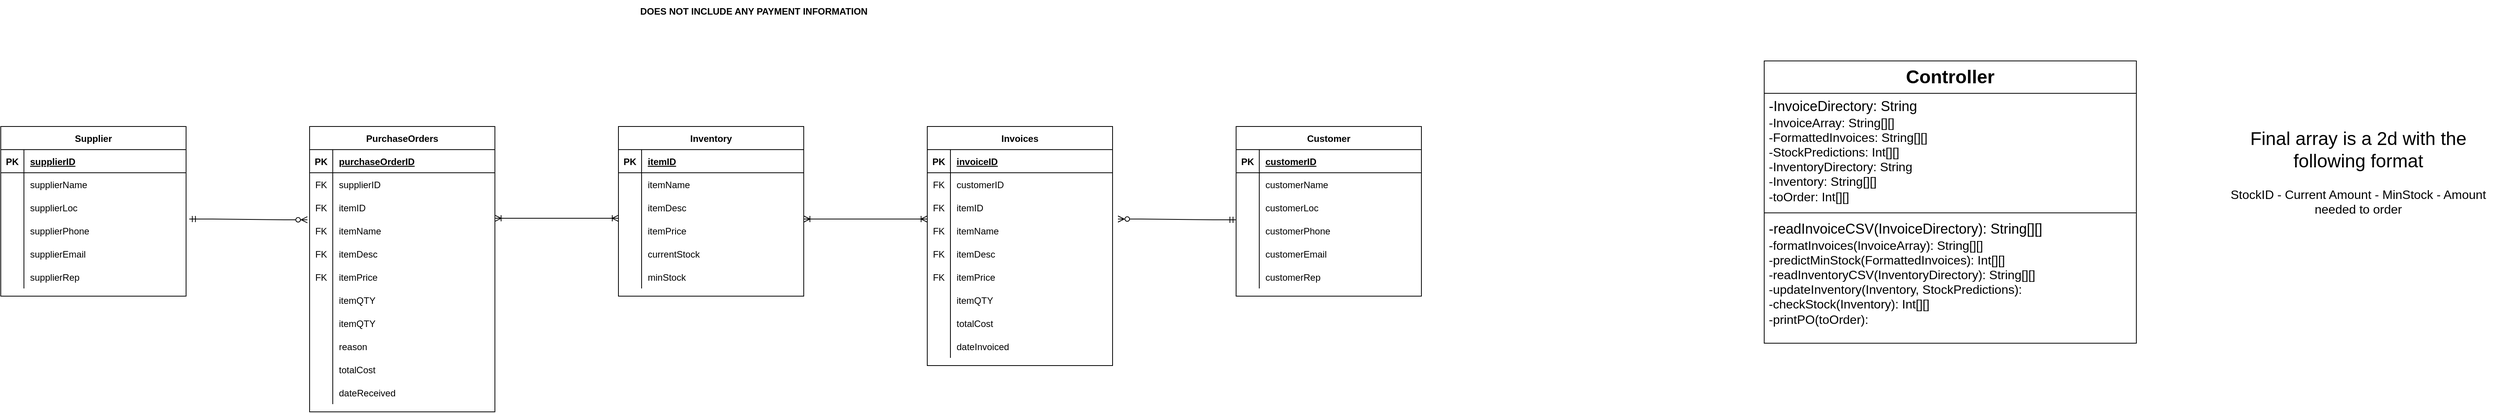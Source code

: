 <mxfile version="24.0.1" type="device">
  <diagram id="R2lEEEUBdFMjLlhIrx00" name="Page-1">
    <mxGraphModel dx="1761" dy="1147" grid="0" gridSize="10" guides="1" tooltips="1" connect="1" arrows="1" fold="1" page="0" pageScale="1" pageWidth="850" pageHeight="1100" math="0" shadow="0" extFonts="Permanent Marker^https://fonts.googleapis.com/css?family=Permanent+Marker">
      <root>
        <mxCell id="0" />
        <mxCell id="1" parent="0" />
        <mxCell id="C-vyLk0tnHw3VtMMgP7b-2" value="PurchaseOrders" style="shape=table;startSize=30;container=1;collapsible=1;childLayout=tableLayout;fixedRows=1;rowLines=0;fontStyle=1;align=center;resizeLast=1;" parent="1" vertex="1">
          <mxGeometry x="-200" y="280" width="240" height="370" as="geometry" />
        </mxCell>
        <mxCell id="C-vyLk0tnHw3VtMMgP7b-3" value="" style="shape=partialRectangle;collapsible=0;dropTarget=0;pointerEvents=0;fillColor=none;points=[[0,0.5],[1,0.5]];portConstraint=eastwest;top=0;left=0;right=0;bottom=1;" parent="C-vyLk0tnHw3VtMMgP7b-2" vertex="1">
          <mxGeometry y="30" width="240" height="30" as="geometry" />
        </mxCell>
        <mxCell id="C-vyLk0tnHw3VtMMgP7b-4" value="PK" style="shape=partialRectangle;overflow=hidden;connectable=0;fillColor=none;top=0;left=0;bottom=0;right=0;fontStyle=1;" parent="C-vyLk0tnHw3VtMMgP7b-3" vertex="1">
          <mxGeometry width="30" height="30" as="geometry">
            <mxRectangle width="30" height="30" as="alternateBounds" />
          </mxGeometry>
        </mxCell>
        <mxCell id="C-vyLk0tnHw3VtMMgP7b-5" value="purchaseOrderID" style="shape=partialRectangle;overflow=hidden;connectable=0;fillColor=none;top=0;left=0;bottom=0;right=0;align=left;spacingLeft=6;fontStyle=5;" parent="C-vyLk0tnHw3VtMMgP7b-3" vertex="1">
          <mxGeometry x="30" width="210" height="30" as="geometry">
            <mxRectangle width="210" height="30" as="alternateBounds" />
          </mxGeometry>
        </mxCell>
        <mxCell id="C-vyLk0tnHw3VtMMgP7b-6" value="" style="shape=partialRectangle;collapsible=0;dropTarget=0;pointerEvents=0;fillColor=none;points=[[0,0.5],[1,0.5]];portConstraint=eastwest;top=0;left=0;right=0;bottom=0;" parent="C-vyLk0tnHw3VtMMgP7b-2" vertex="1">
          <mxGeometry y="60" width="240" height="30" as="geometry" />
        </mxCell>
        <mxCell id="C-vyLk0tnHw3VtMMgP7b-7" value="FK" style="shape=partialRectangle;overflow=hidden;connectable=0;fillColor=none;top=0;left=0;bottom=0;right=0;" parent="C-vyLk0tnHw3VtMMgP7b-6" vertex="1">
          <mxGeometry width="30" height="30" as="geometry">
            <mxRectangle width="30" height="30" as="alternateBounds" />
          </mxGeometry>
        </mxCell>
        <mxCell id="C-vyLk0tnHw3VtMMgP7b-8" value="supplierID" style="shape=partialRectangle;overflow=hidden;connectable=0;fillColor=none;top=0;left=0;bottom=0;right=0;align=left;spacingLeft=6;" parent="C-vyLk0tnHw3VtMMgP7b-6" vertex="1">
          <mxGeometry x="30" width="210" height="30" as="geometry">
            <mxRectangle width="210" height="30" as="alternateBounds" />
          </mxGeometry>
        </mxCell>
        <mxCell id="C-vyLk0tnHw3VtMMgP7b-9" value="" style="shape=partialRectangle;collapsible=0;dropTarget=0;pointerEvents=0;fillColor=none;points=[[0,0.5],[1,0.5]];portConstraint=eastwest;top=0;left=0;right=0;bottom=0;" parent="C-vyLk0tnHw3VtMMgP7b-2" vertex="1">
          <mxGeometry y="90" width="240" height="30" as="geometry" />
        </mxCell>
        <mxCell id="C-vyLk0tnHw3VtMMgP7b-10" value="FK" style="shape=partialRectangle;overflow=hidden;connectable=0;fillColor=none;top=0;left=0;bottom=0;right=0;" parent="C-vyLk0tnHw3VtMMgP7b-9" vertex="1">
          <mxGeometry width="30" height="30" as="geometry">
            <mxRectangle width="30" height="30" as="alternateBounds" />
          </mxGeometry>
        </mxCell>
        <mxCell id="C-vyLk0tnHw3VtMMgP7b-11" value="itemID" style="shape=partialRectangle;overflow=hidden;connectable=0;fillColor=none;top=0;left=0;bottom=0;right=0;align=left;spacingLeft=6;" parent="C-vyLk0tnHw3VtMMgP7b-9" vertex="1">
          <mxGeometry x="30" width="210" height="30" as="geometry">
            <mxRectangle width="210" height="30" as="alternateBounds" />
          </mxGeometry>
        </mxCell>
        <mxCell id="b_VB6XZbscGjYe3GEdzz-50" value="" style="shape=partialRectangle;collapsible=0;dropTarget=0;pointerEvents=0;fillColor=none;points=[[0,0.5],[1,0.5]];portConstraint=eastwest;top=0;left=0;right=0;bottom=0;" parent="C-vyLk0tnHw3VtMMgP7b-2" vertex="1">
          <mxGeometry y="120" width="240" height="30" as="geometry" />
        </mxCell>
        <mxCell id="b_VB6XZbscGjYe3GEdzz-51" value="FK" style="shape=partialRectangle;overflow=hidden;connectable=0;fillColor=none;top=0;left=0;bottom=0;right=0;" parent="b_VB6XZbscGjYe3GEdzz-50" vertex="1">
          <mxGeometry width="30" height="30" as="geometry">
            <mxRectangle width="30" height="30" as="alternateBounds" />
          </mxGeometry>
        </mxCell>
        <mxCell id="b_VB6XZbscGjYe3GEdzz-52" value="itemName" style="shape=partialRectangle;overflow=hidden;connectable=0;fillColor=none;top=0;left=0;bottom=0;right=0;align=left;spacingLeft=6;" parent="b_VB6XZbscGjYe3GEdzz-50" vertex="1">
          <mxGeometry x="30" width="210" height="30" as="geometry">
            <mxRectangle width="210" height="30" as="alternateBounds" />
          </mxGeometry>
        </mxCell>
        <mxCell id="b_VB6XZbscGjYe3GEdzz-53" value="" style="shape=partialRectangle;collapsible=0;dropTarget=0;pointerEvents=0;fillColor=none;points=[[0,0.5],[1,0.5]];portConstraint=eastwest;top=0;left=0;right=0;bottom=0;" parent="C-vyLk0tnHw3VtMMgP7b-2" vertex="1">
          <mxGeometry y="150" width="240" height="30" as="geometry" />
        </mxCell>
        <mxCell id="b_VB6XZbscGjYe3GEdzz-54" value="FK" style="shape=partialRectangle;overflow=hidden;connectable=0;fillColor=none;top=0;left=0;bottom=0;right=0;" parent="b_VB6XZbscGjYe3GEdzz-53" vertex="1">
          <mxGeometry width="30" height="30" as="geometry">
            <mxRectangle width="30" height="30" as="alternateBounds" />
          </mxGeometry>
        </mxCell>
        <mxCell id="b_VB6XZbscGjYe3GEdzz-55" value="itemDesc" style="shape=partialRectangle;overflow=hidden;connectable=0;fillColor=none;top=0;left=0;bottom=0;right=0;align=left;spacingLeft=6;" parent="b_VB6XZbscGjYe3GEdzz-53" vertex="1">
          <mxGeometry x="30" width="210" height="30" as="geometry">
            <mxRectangle width="210" height="30" as="alternateBounds" />
          </mxGeometry>
        </mxCell>
        <mxCell id="b_VB6XZbscGjYe3GEdzz-112" value="" style="shape=partialRectangle;collapsible=0;dropTarget=0;pointerEvents=0;fillColor=none;points=[[0,0.5],[1,0.5]];portConstraint=eastwest;top=0;left=0;right=0;bottom=0;" parent="C-vyLk0tnHw3VtMMgP7b-2" vertex="1">
          <mxGeometry y="180" width="240" height="30" as="geometry" />
        </mxCell>
        <mxCell id="b_VB6XZbscGjYe3GEdzz-113" value="FK" style="shape=partialRectangle;overflow=hidden;connectable=0;fillColor=none;top=0;left=0;bottom=0;right=0;" parent="b_VB6XZbscGjYe3GEdzz-112" vertex="1">
          <mxGeometry width="30" height="30" as="geometry">
            <mxRectangle width="30" height="30" as="alternateBounds" />
          </mxGeometry>
        </mxCell>
        <mxCell id="b_VB6XZbscGjYe3GEdzz-114" value="itemPrice" style="shape=partialRectangle;overflow=hidden;connectable=0;fillColor=none;top=0;left=0;bottom=0;right=0;align=left;spacingLeft=6;" parent="b_VB6XZbscGjYe3GEdzz-112" vertex="1">
          <mxGeometry x="30" width="210" height="30" as="geometry">
            <mxRectangle width="210" height="30" as="alternateBounds" />
          </mxGeometry>
        </mxCell>
        <mxCell id="b_VB6XZbscGjYe3GEdzz-56" value="" style="shape=partialRectangle;collapsible=0;dropTarget=0;pointerEvents=0;fillColor=none;points=[[0,0.5],[1,0.5]];portConstraint=eastwest;top=0;left=0;right=0;bottom=0;" parent="C-vyLk0tnHw3VtMMgP7b-2" vertex="1">
          <mxGeometry y="210" width="240" height="30" as="geometry" />
        </mxCell>
        <mxCell id="b_VB6XZbscGjYe3GEdzz-57" value="" style="shape=partialRectangle;overflow=hidden;connectable=0;fillColor=none;top=0;left=0;bottom=0;right=0;" parent="b_VB6XZbscGjYe3GEdzz-56" vertex="1">
          <mxGeometry width="30" height="30" as="geometry">
            <mxRectangle width="30" height="30" as="alternateBounds" />
          </mxGeometry>
        </mxCell>
        <mxCell id="b_VB6XZbscGjYe3GEdzz-58" value="itemQTY" style="shape=partialRectangle;overflow=hidden;connectable=0;fillColor=none;top=0;left=0;bottom=0;right=0;align=left;spacingLeft=6;" parent="b_VB6XZbscGjYe3GEdzz-56" vertex="1">
          <mxGeometry x="30" width="210" height="30" as="geometry">
            <mxRectangle width="210" height="30" as="alternateBounds" />
          </mxGeometry>
        </mxCell>
        <mxCell id="b_VB6XZbscGjYe3GEdzz-59" value="" style="shape=partialRectangle;collapsible=0;dropTarget=0;pointerEvents=0;fillColor=none;points=[[0,0.5],[1,0.5]];portConstraint=eastwest;top=0;left=0;right=0;bottom=0;" parent="C-vyLk0tnHw3VtMMgP7b-2" vertex="1">
          <mxGeometry y="240" width="240" height="30" as="geometry" />
        </mxCell>
        <mxCell id="b_VB6XZbscGjYe3GEdzz-60" value="" style="shape=partialRectangle;overflow=hidden;connectable=0;fillColor=none;top=0;left=0;bottom=0;right=0;" parent="b_VB6XZbscGjYe3GEdzz-59" vertex="1">
          <mxGeometry width="30" height="30" as="geometry">
            <mxRectangle width="30" height="30" as="alternateBounds" />
          </mxGeometry>
        </mxCell>
        <mxCell id="b_VB6XZbscGjYe3GEdzz-61" value="itemQTY" style="shape=partialRectangle;overflow=hidden;connectable=0;fillColor=none;top=0;left=0;bottom=0;right=0;align=left;spacingLeft=6;" parent="b_VB6XZbscGjYe3GEdzz-59" vertex="1">
          <mxGeometry x="30" width="210" height="30" as="geometry">
            <mxRectangle width="210" height="30" as="alternateBounds" />
          </mxGeometry>
        </mxCell>
        <mxCell id="b_VB6XZbscGjYe3GEdzz-62" value="" style="shape=partialRectangle;collapsible=0;dropTarget=0;pointerEvents=0;fillColor=none;points=[[0,0.5],[1,0.5]];portConstraint=eastwest;top=0;left=0;right=0;bottom=0;" parent="C-vyLk0tnHw3VtMMgP7b-2" vertex="1">
          <mxGeometry y="270" width="240" height="30" as="geometry" />
        </mxCell>
        <mxCell id="b_VB6XZbscGjYe3GEdzz-63" value="" style="shape=partialRectangle;overflow=hidden;connectable=0;fillColor=none;top=0;left=0;bottom=0;right=0;" parent="b_VB6XZbscGjYe3GEdzz-62" vertex="1">
          <mxGeometry width="30" height="30" as="geometry">
            <mxRectangle width="30" height="30" as="alternateBounds" />
          </mxGeometry>
        </mxCell>
        <mxCell id="b_VB6XZbscGjYe3GEdzz-64" value="reason" style="shape=partialRectangle;overflow=hidden;connectable=0;fillColor=none;top=0;left=0;bottom=0;right=0;align=left;spacingLeft=6;" parent="b_VB6XZbscGjYe3GEdzz-62" vertex="1">
          <mxGeometry x="30" width="210" height="30" as="geometry">
            <mxRectangle width="210" height="30" as="alternateBounds" />
          </mxGeometry>
        </mxCell>
        <mxCell id="b_VB6XZbscGjYe3GEdzz-115" value="" style="shape=partialRectangle;collapsible=0;dropTarget=0;pointerEvents=0;fillColor=none;points=[[0,0.5],[1,0.5]];portConstraint=eastwest;top=0;left=0;right=0;bottom=0;" parent="C-vyLk0tnHw3VtMMgP7b-2" vertex="1">
          <mxGeometry y="300" width="240" height="30" as="geometry" />
        </mxCell>
        <mxCell id="b_VB6XZbscGjYe3GEdzz-116" value="" style="shape=partialRectangle;overflow=hidden;connectable=0;fillColor=none;top=0;left=0;bottom=0;right=0;" parent="b_VB6XZbscGjYe3GEdzz-115" vertex="1">
          <mxGeometry width="30" height="30" as="geometry">
            <mxRectangle width="30" height="30" as="alternateBounds" />
          </mxGeometry>
        </mxCell>
        <mxCell id="b_VB6XZbscGjYe3GEdzz-117" value="totalCost" style="shape=partialRectangle;overflow=hidden;connectable=0;fillColor=none;top=0;left=0;bottom=0;right=0;align=left;spacingLeft=6;" parent="b_VB6XZbscGjYe3GEdzz-115" vertex="1">
          <mxGeometry x="30" width="210" height="30" as="geometry">
            <mxRectangle width="210" height="30" as="alternateBounds" />
          </mxGeometry>
        </mxCell>
        <mxCell id="b_VB6XZbscGjYe3GEdzz-65" value="" style="shape=partialRectangle;collapsible=0;dropTarget=0;pointerEvents=0;fillColor=none;points=[[0,0.5],[1,0.5]];portConstraint=eastwest;top=0;left=0;right=0;bottom=0;" parent="C-vyLk0tnHw3VtMMgP7b-2" vertex="1">
          <mxGeometry y="330" width="240" height="30" as="geometry" />
        </mxCell>
        <mxCell id="b_VB6XZbscGjYe3GEdzz-66" value="" style="shape=partialRectangle;overflow=hidden;connectable=0;fillColor=none;top=0;left=0;bottom=0;right=0;" parent="b_VB6XZbscGjYe3GEdzz-65" vertex="1">
          <mxGeometry width="30" height="30" as="geometry">
            <mxRectangle width="30" height="30" as="alternateBounds" />
          </mxGeometry>
        </mxCell>
        <mxCell id="b_VB6XZbscGjYe3GEdzz-67" value="dateReceived" style="shape=partialRectangle;overflow=hidden;connectable=0;fillColor=none;top=0;left=0;bottom=0;right=0;align=left;spacingLeft=6;" parent="b_VB6XZbscGjYe3GEdzz-65" vertex="1">
          <mxGeometry x="30" width="210" height="30" as="geometry">
            <mxRectangle width="210" height="30" as="alternateBounds" />
          </mxGeometry>
        </mxCell>
        <mxCell id="C-vyLk0tnHw3VtMMgP7b-13" value="Inventory" style="shape=table;startSize=30;container=1;collapsible=1;childLayout=tableLayout;fixedRows=1;rowLines=0;fontStyle=1;align=center;resizeLast=1;" parent="1" vertex="1">
          <mxGeometry x="200" y="280" width="240" height="220" as="geometry" />
        </mxCell>
        <mxCell id="C-vyLk0tnHw3VtMMgP7b-14" value="" style="shape=partialRectangle;collapsible=0;dropTarget=0;pointerEvents=0;fillColor=none;points=[[0,0.5],[1,0.5]];portConstraint=eastwest;top=0;left=0;right=0;bottom=1;" parent="C-vyLk0tnHw3VtMMgP7b-13" vertex="1">
          <mxGeometry y="30" width="240" height="30" as="geometry" />
        </mxCell>
        <mxCell id="C-vyLk0tnHw3VtMMgP7b-15" value="PK" style="shape=partialRectangle;overflow=hidden;connectable=0;fillColor=none;top=0;left=0;bottom=0;right=0;fontStyle=1;" parent="C-vyLk0tnHw3VtMMgP7b-14" vertex="1">
          <mxGeometry width="30" height="30" as="geometry">
            <mxRectangle width="30" height="30" as="alternateBounds" />
          </mxGeometry>
        </mxCell>
        <mxCell id="C-vyLk0tnHw3VtMMgP7b-16" value="itemID" style="shape=partialRectangle;overflow=hidden;connectable=0;fillColor=none;top=0;left=0;bottom=0;right=0;align=left;spacingLeft=6;fontStyle=5;" parent="C-vyLk0tnHw3VtMMgP7b-14" vertex="1">
          <mxGeometry x="30" width="210" height="30" as="geometry">
            <mxRectangle width="210" height="30" as="alternateBounds" />
          </mxGeometry>
        </mxCell>
        <mxCell id="C-vyLk0tnHw3VtMMgP7b-17" value="" style="shape=partialRectangle;collapsible=0;dropTarget=0;pointerEvents=0;fillColor=none;points=[[0,0.5],[1,0.5]];portConstraint=eastwest;top=0;left=0;right=0;bottom=0;" parent="C-vyLk0tnHw3VtMMgP7b-13" vertex="1">
          <mxGeometry y="60" width="240" height="30" as="geometry" />
        </mxCell>
        <mxCell id="C-vyLk0tnHw3VtMMgP7b-18" value="" style="shape=partialRectangle;overflow=hidden;connectable=0;fillColor=none;top=0;left=0;bottom=0;right=0;" parent="C-vyLk0tnHw3VtMMgP7b-17" vertex="1">
          <mxGeometry width="30" height="30" as="geometry">
            <mxRectangle width="30" height="30" as="alternateBounds" />
          </mxGeometry>
        </mxCell>
        <mxCell id="C-vyLk0tnHw3VtMMgP7b-19" value="itemName" style="shape=partialRectangle;overflow=hidden;connectable=0;fillColor=none;top=0;left=0;bottom=0;right=0;align=left;spacingLeft=6;" parent="C-vyLk0tnHw3VtMMgP7b-17" vertex="1">
          <mxGeometry x="30" width="210" height="30" as="geometry">
            <mxRectangle width="210" height="30" as="alternateBounds" />
          </mxGeometry>
        </mxCell>
        <mxCell id="C-vyLk0tnHw3VtMMgP7b-20" value="" style="shape=partialRectangle;collapsible=0;dropTarget=0;pointerEvents=0;fillColor=none;points=[[0,0.5],[1,0.5]];portConstraint=eastwest;top=0;left=0;right=0;bottom=0;" parent="C-vyLk0tnHw3VtMMgP7b-13" vertex="1">
          <mxGeometry y="90" width="240" height="30" as="geometry" />
        </mxCell>
        <mxCell id="C-vyLk0tnHw3VtMMgP7b-21" value="" style="shape=partialRectangle;overflow=hidden;connectable=0;fillColor=none;top=0;left=0;bottom=0;right=0;" parent="C-vyLk0tnHw3VtMMgP7b-20" vertex="1">
          <mxGeometry width="30" height="30" as="geometry">
            <mxRectangle width="30" height="30" as="alternateBounds" />
          </mxGeometry>
        </mxCell>
        <mxCell id="C-vyLk0tnHw3VtMMgP7b-22" value="itemDesc" style="shape=partialRectangle;overflow=hidden;connectable=0;fillColor=none;top=0;left=0;bottom=0;right=0;align=left;spacingLeft=6;" parent="C-vyLk0tnHw3VtMMgP7b-20" vertex="1">
          <mxGeometry x="30" width="210" height="30" as="geometry">
            <mxRectangle width="210" height="30" as="alternateBounds" />
          </mxGeometry>
        </mxCell>
        <mxCell id="b_VB6XZbscGjYe3GEdzz-109" value="" style="shape=partialRectangle;collapsible=0;dropTarget=0;pointerEvents=0;fillColor=none;points=[[0,0.5],[1,0.5]];portConstraint=eastwest;top=0;left=0;right=0;bottom=0;" parent="C-vyLk0tnHw3VtMMgP7b-13" vertex="1">
          <mxGeometry y="120" width="240" height="30" as="geometry" />
        </mxCell>
        <mxCell id="b_VB6XZbscGjYe3GEdzz-110" value="" style="shape=partialRectangle;overflow=hidden;connectable=0;fillColor=none;top=0;left=0;bottom=0;right=0;" parent="b_VB6XZbscGjYe3GEdzz-109" vertex="1">
          <mxGeometry width="30" height="30" as="geometry">
            <mxRectangle width="30" height="30" as="alternateBounds" />
          </mxGeometry>
        </mxCell>
        <mxCell id="b_VB6XZbscGjYe3GEdzz-111" value="itemPrice" style="shape=partialRectangle;overflow=hidden;connectable=0;fillColor=none;top=0;left=0;bottom=0;right=0;align=left;spacingLeft=6;" parent="b_VB6XZbscGjYe3GEdzz-109" vertex="1">
          <mxGeometry x="30" width="210" height="30" as="geometry">
            <mxRectangle width="210" height="30" as="alternateBounds" />
          </mxGeometry>
        </mxCell>
        <mxCell id="b_VB6XZbscGjYe3GEdzz-15" value="" style="shape=partialRectangle;collapsible=0;dropTarget=0;pointerEvents=0;fillColor=none;points=[[0,0.5],[1,0.5]];portConstraint=eastwest;top=0;left=0;right=0;bottom=0;" parent="C-vyLk0tnHw3VtMMgP7b-13" vertex="1">
          <mxGeometry y="150" width="240" height="30" as="geometry" />
        </mxCell>
        <mxCell id="b_VB6XZbscGjYe3GEdzz-16" value="" style="shape=partialRectangle;overflow=hidden;connectable=0;fillColor=none;top=0;left=0;bottom=0;right=0;" parent="b_VB6XZbscGjYe3GEdzz-15" vertex="1">
          <mxGeometry width="30" height="30" as="geometry">
            <mxRectangle width="30" height="30" as="alternateBounds" />
          </mxGeometry>
        </mxCell>
        <mxCell id="b_VB6XZbscGjYe3GEdzz-17" value="currentStock" style="shape=partialRectangle;overflow=hidden;connectable=0;fillColor=none;top=0;left=0;bottom=0;right=0;align=left;spacingLeft=6;" parent="b_VB6XZbscGjYe3GEdzz-15" vertex="1">
          <mxGeometry x="30" width="210" height="30" as="geometry">
            <mxRectangle width="210" height="30" as="alternateBounds" />
          </mxGeometry>
        </mxCell>
        <mxCell id="b_VB6XZbscGjYe3GEdzz-18" value="" style="shape=partialRectangle;collapsible=0;dropTarget=0;pointerEvents=0;fillColor=none;points=[[0,0.5],[1,0.5]];portConstraint=eastwest;top=0;left=0;right=0;bottom=0;" parent="C-vyLk0tnHw3VtMMgP7b-13" vertex="1">
          <mxGeometry y="180" width="240" height="30" as="geometry" />
        </mxCell>
        <mxCell id="b_VB6XZbscGjYe3GEdzz-19" value="" style="shape=partialRectangle;overflow=hidden;connectable=0;fillColor=none;top=0;left=0;bottom=0;right=0;" parent="b_VB6XZbscGjYe3GEdzz-18" vertex="1">
          <mxGeometry width="30" height="30" as="geometry">
            <mxRectangle width="30" height="30" as="alternateBounds" />
          </mxGeometry>
        </mxCell>
        <mxCell id="b_VB6XZbscGjYe3GEdzz-20" value="minStock" style="shape=partialRectangle;overflow=hidden;connectable=0;fillColor=none;top=0;left=0;bottom=0;right=0;align=left;spacingLeft=6;" parent="b_VB6XZbscGjYe3GEdzz-18" vertex="1">
          <mxGeometry x="30" width="210" height="30" as="geometry">
            <mxRectangle width="210" height="30" as="alternateBounds" />
          </mxGeometry>
        </mxCell>
        <mxCell id="b_VB6XZbscGjYe3GEdzz-21" value="Customer" style="shape=table;startSize=30;container=1;collapsible=1;childLayout=tableLayout;fixedRows=1;rowLines=0;fontStyle=1;align=center;resizeLast=1;" parent="1" vertex="1">
          <mxGeometry x="1000" y="280" width="240" height="220" as="geometry" />
        </mxCell>
        <mxCell id="b_VB6XZbscGjYe3GEdzz-22" value="" style="shape=partialRectangle;collapsible=0;dropTarget=0;pointerEvents=0;fillColor=none;points=[[0,0.5],[1,0.5]];portConstraint=eastwest;top=0;left=0;right=0;bottom=1;" parent="b_VB6XZbscGjYe3GEdzz-21" vertex="1">
          <mxGeometry y="30" width="240" height="30" as="geometry" />
        </mxCell>
        <mxCell id="b_VB6XZbscGjYe3GEdzz-23" value="PK" style="shape=partialRectangle;overflow=hidden;connectable=0;fillColor=none;top=0;left=0;bottom=0;right=0;fontStyle=1;" parent="b_VB6XZbscGjYe3GEdzz-22" vertex="1">
          <mxGeometry width="30" height="30" as="geometry">
            <mxRectangle width="30" height="30" as="alternateBounds" />
          </mxGeometry>
        </mxCell>
        <mxCell id="b_VB6XZbscGjYe3GEdzz-24" value="customerID" style="shape=partialRectangle;overflow=hidden;connectable=0;fillColor=none;top=0;left=0;bottom=0;right=0;align=left;spacingLeft=6;fontStyle=5;" parent="b_VB6XZbscGjYe3GEdzz-22" vertex="1">
          <mxGeometry x="30" width="210" height="30" as="geometry">
            <mxRectangle width="210" height="30" as="alternateBounds" />
          </mxGeometry>
        </mxCell>
        <mxCell id="b_VB6XZbscGjYe3GEdzz-25" value="" style="shape=partialRectangle;collapsible=0;dropTarget=0;pointerEvents=0;fillColor=none;points=[[0,0.5],[1,0.5]];portConstraint=eastwest;top=0;left=0;right=0;bottom=0;" parent="b_VB6XZbscGjYe3GEdzz-21" vertex="1">
          <mxGeometry y="60" width="240" height="30" as="geometry" />
        </mxCell>
        <mxCell id="b_VB6XZbscGjYe3GEdzz-26" value="" style="shape=partialRectangle;overflow=hidden;connectable=0;fillColor=none;top=0;left=0;bottom=0;right=0;" parent="b_VB6XZbscGjYe3GEdzz-25" vertex="1">
          <mxGeometry width="30" height="30" as="geometry">
            <mxRectangle width="30" height="30" as="alternateBounds" />
          </mxGeometry>
        </mxCell>
        <mxCell id="b_VB6XZbscGjYe3GEdzz-27" value="customerName" style="shape=partialRectangle;overflow=hidden;connectable=0;fillColor=none;top=0;left=0;bottom=0;right=0;align=left;spacingLeft=6;" parent="b_VB6XZbscGjYe3GEdzz-25" vertex="1">
          <mxGeometry x="30" width="210" height="30" as="geometry">
            <mxRectangle width="210" height="30" as="alternateBounds" />
          </mxGeometry>
        </mxCell>
        <mxCell id="b_VB6XZbscGjYe3GEdzz-96" value="" style="shape=partialRectangle;collapsible=0;dropTarget=0;pointerEvents=0;fillColor=none;points=[[0,0.5],[1,0.5]];portConstraint=eastwest;top=0;left=0;right=0;bottom=0;" parent="b_VB6XZbscGjYe3GEdzz-21" vertex="1">
          <mxGeometry y="90" width="240" height="30" as="geometry" />
        </mxCell>
        <mxCell id="b_VB6XZbscGjYe3GEdzz-97" value="" style="shape=partialRectangle;overflow=hidden;connectable=0;fillColor=none;top=0;left=0;bottom=0;right=0;" parent="b_VB6XZbscGjYe3GEdzz-96" vertex="1">
          <mxGeometry width="30" height="30" as="geometry">
            <mxRectangle width="30" height="30" as="alternateBounds" />
          </mxGeometry>
        </mxCell>
        <mxCell id="b_VB6XZbscGjYe3GEdzz-98" value="customerLoc" style="shape=partialRectangle;overflow=hidden;connectable=0;fillColor=none;top=0;left=0;bottom=0;right=0;align=left;spacingLeft=6;" parent="b_VB6XZbscGjYe3GEdzz-96" vertex="1">
          <mxGeometry x="30" width="210" height="30" as="geometry">
            <mxRectangle width="210" height="30" as="alternateBounds" />
          </mxGeometry>
        </mxCell>
        <mxCell id="b_VB6XZbscGjYe3GEdzz-99" value="" style="shape=partialRectangle;collapsible=0;dropTarget=0;pointerEvents=0;fillColor=none;points=[[0,0.5],[1,0.5]];portConstraint=eastwest;top=0;left=0;right=0;bottom=0;" parent="b_VB6XZbscGjYe3GEdzz-21" vertex="1">
          <mxGeometry y="120" width="240" height="30" as="geometry" />
        </mxCell>
        <mxCell id="b_VB6XZbscGjYe3GEdzz-100" value="" style="shape=partialRectangle;overflow=hidden;connectable=0;fillColor=none;top=0;left=0;bottom=0;right=0;" parent="b_VB6XZbscGjYe3GEdzz-99" vertex="1">
          <mxGeometry width="30" height="30" as="geometry">
            <mxRectangle width="30" height="30" as="alternateBounds" />
          </mxGeometry>
        </mxCell>
        <mxCell id="b_VB6XZbscGjYe3GEdzz-101" value="customerPhone" style="shape=partialRectangle;overflow=hidden;connectable=0;fillColor=none;top=0;left=0;bottom=0;right=0;align=left;spacingLeft=6;" parent="b_VB6XZbscGjYe3GEdzz-99" vertex="1">
          <mxGeometry x="30" width="210" height="30" as="geometry">
            <mxRectangle width="210" height="30" as="alternateBounds" />
          </mxGeometry>
        </mxCell>
        <mxCell id="b_VB6XZbscGjYe3GEdzz-102" value="" style="shape=partialRectangle;collapsible=0;dropTarget=0;pointerEvents=0;fillColor=none;points=[[0,0.5],[1,0.5]];portConstraint=eastwest;top=0;left=0;right=0;bottom=0;" parent="b_VB6XZbscGjYe3GEdzz-21" vertex="1">
          <mxGeometry y="150" width="240" height="30" as="geometry" />
        </mxCell>
        <mxCell id="b_VB6XZbscGjYe3GEdzz-103" value="" style="shape=partialRectangle;overflow=hidden;connectable=0;fillColor=none;top=0;left=0;bottom=0;right=0;" parent="b_VB6XZbscGjYe3GEdzz-102" vertex="1">
          <mxGeometry width="30" height="30" as="geometry">
            <mxRectangle width="30" height="30" as="alternateBounds" />
          </mxGeometry>
        </mxCell>
        <mxCell id="b_VB6XZbscGjYe3GEdzz-104" value="customerEmail" style="shape=partialRectangle;overflow=hidden;connectable=0;fillColor=none;top=0;left=0;bottom=0;right=0;align=left;spacingLeft=6;" parent="b_VB6XZbscGjYe3GEdzz-102" vertex="1">
          <mxGeometry x="30" width="210" height="30" as="geometry">
            <mxRectangle width="210" height="30" as="alternateBounds" />
          </mxGeometry>
        </mxCell>
        <mxCell id="b_VB6XZbscGjYe3GEdzz-105" value="" style="shape=partialRectangle;collapsible=0;dropTarget=0;pointerEvents=0;fillColor=none;points=[[0,0.5],[1,0.5]];portConstraint=eastwest;top=0;left=0;right=0;bottom=0;" parent="b_VB6XZbscGjYe3GEdzz-21" vertex="1">
          <mxGeometry y="180" width="240" height="30" as="geometry" />
        </mxCell>
        <mxCell id="b_VB6XZbscGjYe3GEdzz-106" value="" style="shape=partialRectangle;overflow=hidden;connectable=0;fillColor=none;top=0;left=0;bottom=0;right=0;" parent="b_VB6XZbscGjYe3GEdzz-105" vertex="1">
          <mxGeometry width="30" height="30" as="geometry">
            <mxRectangle width="30" height="30" as="alternateBounds" />
          </mxGeometry>
        </mxCell>
        <mxCell id="b_VB6XZbscGjYe3GEdzz-107" value="customerRep" style="shape=partialRectangle;overflow=hidden;connectable=0;fillColor=none;top=0;left=0;bottom=0;right=0;align=left;spacingLeft=6;" parent="b_VB6XZbscGjYe3GEdzz-105" vertex="1">
          <mxGeometry x="30" width="210" height="30" as="geometry">
            <mxRectangle width="210" height="30" as="alternateBounds" />
          </mxGeometry>
        </mxCell>
        <mxCell id="b_VB6XZbscGjYe3GEdzz-28" value="Supplier" style="shape=table;startSize=30;container=1;collapsible=1;childLayout=tableLayout;fixedRows=1;rowLines=0;fontStyle=1;align=center;resizeLast=1;" parent="1" vertex="1">
          <mxGeometry x="-600" y="280" width="240" height="220" as="geometry" />
        </mxCell>
        <mxCell id="b_VB6XZbscGjYe3GEdzz-29" value="" style="shape=partialRectangle;collapsible=0;dropTarget=0;pointerEvents=0;fillColor=none;points=[[0,0.5],[1,0.5]];portConstraint=eastwest;top=0;left=0;right=0;bottom=1;" parent="b_VB6XZbscGjYe3GEdzz-28" vertex="1">
          <mxGeometry y="30" width="240" height="30" as="geometry" />
        </mxCell>
        <mxCell id="b_VB6XZbscGjYe3GEdzz-30" value="PK" style="shape=partialRectangle;overflow=hidden;connectable=0;fillColor=none;top=0;left=0;bottom=0;right=0;fontStyle=1;" parent="b_VB6XZbscGjYe3GEdzz-29" vertex="1">
          <mxGeometry width="30" height="30" as="geometry">
            <mxRectangle width="30" height="30" as="alternateBounds" />
          </mxGeometry>
        </mxCell>
        <mxCell id="b_VB6XZbscGjYe3GEdzz-31" value="supplierID" style="shape=partialRectangle;overflow=hidden;connectable=0;fillColor=none;top=0;left=0;bottom=0;right=0;align=left;spacingLeft=6;fontStyle=5;" parent="b_VB6XZbscGjYe3GEdzz-29" vertex="1">
          <mxGeometry x="30" width="210" height="30" as="geometry">
            <mxRectangle width="210" height="30" as="alternateBounds" />
          </mxGeometry>
        </mxCell>
        <mxCell id="b_VB6XZbscGjYe3GEdzz-32" value="" style="shape=partialRectangle;collapsible=0;dropTarget=0;pointerEvents=0;fillColor=none;points=[[0,0.5],[1,0.5]];portConstraint=eastwest;top=0;left=0;right=0;bottom=0;" parent="b_VB6XZbscGjYe3GEdzz-28" vertex="1">
          <mxGeometry y="60" width="240" height="30" as="geometry" />
        </mxCell>
        <mxCell id="b_VB6XZbscGjYe3GEdzz-33" value="" style="shape=partialRectangle;overflow=hidden;connectable=0;fillColor=none;top=0;left=0;bottom=0;right=0;" parent="b_VB6XZbscGjYe3GEdzz-32" vertex="1">
          <mxGeometry width="30" height="30" as="geometry">
            <mxRectangle width="30" height="30" as="alternateBounds" />
          </mxGeometry>
        </mxCell>
        <mxCell id="b_VB6XZbscGjYe3GEdzz-34" value="supplierName" style="shape=partialRectangle;overflow=hidden;connectable=0;fillColor=none;top=0;left=0;bottom=0;right=0;align=left;spacingLeft=6;" parent="b_VB6XZbscGjYe3GEdzz-32" vertex="1">
          <mxGeometry x="30" width="210" height="30" as="geometry">
            <mxRectangle width="210" height="30" as="alternateBounds" />
          </mxGeometry>
        </mxCell>
        <mxCell id="b_VB6XZbscGjYe3GEdzz-68" value="" style="shape=partialRectangle;collapsible=0;dropTarget=0;pointerEvents=0;fillColor=none;points=[[0,0.5],[1,0.5]];portConstraint=eastwest;top=0;left=0;right=0;bottom=0;" parent="b_VB6XZbscGjYe3GEdzz-28" vertex="1">
          <mxGeometry y="90" width="240" height="30" as="geometry" />
        </mxCell>
        <mxCell id="b_VB6XZbscGjYe3GEdzz-69" value="" style="shape=partialRectangle;overflow=hidden;connectable=0;fillColor=none;top=0;left=0;bottom=0;right=0;" parent="b_VB6XZbscGjYe3GEdzz-68" vertex="1">
          <mxGeometry width="30" height="30" as="geometry">
            <mxRectangle width="30" height="30" as="alternateBounds" />
          </mxGeometry>
        </mxCell>
        <mxCell id="b_VB6XZbscGjYe3GEdzz-70" value="supplierLoc" style="shape=partialRectangle;overflow=hidden;connectable=0;fillColor=none;top=0;left=0;bottom=0;right=0;align=left;spacingLeft=6;" parent="b_VB6XZbscGjYe3GEdzz-68" vertex="1">
          <mxGeometry x="30" width="210" height="30" as="geometry">
            <mxRectangle width="210" height="30" as="alternateBounds" />
          </mxGeometry>
        </mxCell>
        <mxCell id="b_VB6XZbscGjYe3GEdzz-71" value="" style="shape=partialRectangle;collapsible=0;dropTarget=0;pointerEvents=0;fillColor=none;points=[[0,0.5],[1,0.5]];portConstraint=eastwest;top=0;left=0;right=0;bottom=0;" parent="b_VB6XZbscGjYe3GEdzz-28" vertex="1">
          <mxGeometry y="120" width="240" height="30" as="geometry" />
        </mxCell>
        <mxCell id="b_VB6XZbscGjYe3GEdzz-72" value="" style="shape=partialRectangle;overflow=hidden;connectable=0;fillColor=none;top=0;left=0;bottom=0;right=0;" parent="b_VB6XZbscGjYe3GEdzz-71" vertex="1">
          <mxGeometry width="30" height="30" as="geometry">
            <mxRectangle width="30" height="30" as="alternateBounds" />
          </mxGeometry>
        </mxCell>
        <mxCell id="b_VB6XZbscGjYe3GEdzz-73" value="supplierPhone" style="shape=partialRectangle;overflow=hidden;connectable=0;fillColor=none;top=0;left=0;bottom=0;right=0;align=left;spacingLeft=6;" parent="b_VB6XZbscGjYe3GEdzz-71" vertex="1">
          <mxGeometry x="30" width="210" height="30" as="geometry">
            <mxRectangle width="210" height="30" as="alternateBounds" />
          </mxGeometry>
        </mxCell>
        <mxCell id="b_VB6XZbscGjYe3GEdzz-74" value="" style="shape=partialRectangle;collapsible=0;dropTarget=0;pointerEvents=0;fillColor=none;points=[[0,0.5],[1,0.5]];portConstraint=eastwest;top=0;left=0;right=0;bottom=0;" parent="b_VB6XZbscGjYe3GEdzz-28" vertex="1">
          <mxGeometry y="150" width="240" height="30" as="geometry" />
        </mxCell>
        <mxCell id="b_VB6XZbscGjYe3GEdzz-75" value="" style="shape=partialRectangle;overflow=hidden;connectable=0;fillColor=none;top=0;left=0;bottom=0;right=0;" parent="b_VB6XZbscGjYe3GEdzz-74" vertex="1">
          <mxGeometry width="30" height="30" as="geometry">
            <mxRectangle width="30" height="30" as="alternateBounds" />
          </mxGeometry>
        </mxCell>
        <mxCell id="b_VB6XZbscGjYe3GEdzz-76" value="supplierEmail" style="shape=partialRectangle;overflow=hidden;connectable=0;fillColor=none;top=0;left=0;bottom=0;right=0;align=left;spacingLeft=6;" parent="b_VB6XZbscGjYe3GEdzz-74" vertex="1">
          <mxGeometry x="30" width="210" height="30" as="geometry">
            <mxRectangle width="210" height="30" as="alternateBounds" />
          </mxGeometry>
        </mxCell>
        <mxCell id="b_VB6XZbscGjYe3GEdzz-93" value="" style="shape=partialRectangle;collapsible=0;dropTarget=0;pointerEvents=0;fillColor=none;points=[[0,0.5],[1,0.5]];portConstraint=eastwest;top=0;left=0;right=0;bottom=0;" parent="b_VB6XZbscGjYe3GEdzz-28" vertex="1">
          <mxGeometry y="180" width="240" height="30" as="geometry" />
        </mxCell>
        <mxCell id="b_VB6XZbscGjYe3GEdzz-94" value="" style="shape=partialRectangle;overflow=hidden;connectable=0;fillColor=none;top=0;left=0;bottom=0;right=0;" parent="b_VB6XZbscGjYe3GEdzz-93" vertex="1">
          <mxGeometry width="30" height="30" as="geometry">
            <mxRectangle width="30" height="30" as="alternateBounds" />
          </mxGeometry>
        </mxCell>
        <mxCell id="b_VB6XZbscGjYe3GEdzz-95" value="supplierRep" style="shape=partialRectangle;overflow=hidden;connectable=0;fillColor=none;top=0;left=0;bottom=0;right=0;align=left;spacingLeft=6;" parent="b_VB6XZbscGjYe3GEdzz-93" vertex="1">
          <mxGeometry x="30" width="210" height="30" as="geometry">
            <mxRectangle width="210" height="30" as="alternateBounds" />
          </mxGeometry>
        </mxCell>
        <mxCell id="b_VB6XZbscGjYe3GEdzz-108" value="&lt;b&gt;DOES NOT INCLUDE ANY PAYMENT INFORMATION&lt;/b&gt;" style="text;html=1;align=center;verticalAlign=middle;whiteSpace=wrap;rounded=0;" parent="1" vertex="1">
          <mxGeometry x="140" y="116" width="471" height="30" as="geometry" />
        </mxCell>
        <mxCell id="b_VB6XZbscGjYe3GEdzz-118" value="Invoices" style="shape=table;startSize=30;container=1;collapsible=1;childLayout=tableLayout;fixedRows=1;rowLines=0;fontStyle=1;align=center;resizeLast=1;" parent="1" vertex="1">
          <mxGeometry x="600" y="280" width="240" height="310" as="geometry" />
        </mxCell>
        <mxCell id="b_VB6XZbscGjYe3GEdzz-119" value="" style="shape=partialRectangle;collapsible=0;dropTarget=0;pointerEvents=0;fillColor=none;points=[[0,0.5],[1,0.5]];portConstraint=eastwest;top=0;left=0;right=0;bottom=1;" parent="b_VB6XZbscGjYe3GEdzz-118" vertex="1">
          <mxGeometry y="30" width="240" height="30" as="geometry" />
        </mxCell>
        <mxCell id="b_VB6XZbscGjYe3GEdzz-120" value="PK" style="shape=partialRectangle;overflow=hidden;connectable=0;fillColor=none;top=0;left=0;bottom=0;right=0;fontStyle=1;" parent="b_VB6XZbscGjYe3GEdzz-119" vertex="1">
          <mxGeometry width="30" height="30" as="geometry">
            <mxRectangle width="30" height="30" as="alternateBounds" />
          </mxGeometry>
        </mxCell>
        <mxCell id="b_VB6XZbscGjYe3GEdzz-121" value="invoiceID" style="shape=partialRectangle;overflow=hidden;connectable=0;fillColor=none;top=0;left=0;bottom=0;right=0;align=left;spacingLeft=6;fontStyle=5;" parent="b_VB6XZbscGjYe3GEdzz-119" vertex="1">
          <mxGeometry x="30" width="210" height="30" as="geometry">
            <mxRectangle width="210" height="30" as="alternateBounds" />
          </mxGeometry>
        </mxCell>
        <mxCell id="b_VB6XZbscGjYe3GEdzz-122" value="" style="shape=partialRectangle;collapsible=0;dropTarget=0;pointerEvents=0;fillColor=none;points=[[0,0.5],[1,0.5]];portConstraint=eastwest;top=0;left=0;right=0;bottom=0;" parent="b_VB6XZbscGjYe3GEdzz-118" vertex="1">
          <mxGeometry y="60" width="240" height="30" as="geometry" />
        </mxCell>
        <mxCell id="b_VB6XZbscGjYe3GEdzz-123" value="FK" style="shape=partialRectangle;overflow=hidden;connectable=0;fillColor=none;top=0;left=0;bottom=0;right=0;" parent="b_VB6XZbscGjYe3GEdzz-122" vertex="1">
          <mxGeometry width="30" height="30" as="geometry">
            <mxRectangle width="30" height="30" as="alternateBounds" />
          </mxGeometry>
        </mxCell>
        <mxCell id="b_VB6XZbscGjYe3GEdzz-124" value="customerID" style="shape=partialRectangle;overflow=hidden;connectable=0;fillColor=none;top=0;left=0;bottom=0;right=0;align=left;spacingLeft=6;" parent="b_VB6XZbscGjYe3GEdzz-122" vertex="1">
          <mxGeometry x="30" width="210" height="30" as="geometry">
            <mxRectangle width="210" height="30" as="alternateBounds" />
          </mxGeometry>
        </mxCell>
        <mxCell id="b_VB6XZbscGjYe3GEdzz-125" value="" style="shape=partialRectangle;collapsible=0;dropTarget=0;pointerEvents=0;fillColor=none;points=[[0,0.5],[1,0.5]];portConstraint=eastwest;top=0;left=0;right=0;bottom=0;" parent="b_VB6XZbscGjYe3GEdzz-118" vertex="1">
          <mxGeometry y="90" width="240" height="30" as="geometry" />
        </mxCell>
        <mxCell id="b_VB6XZbscGjYe3GEdzz-126" value="FK" style="shape=partialRectangle;overflow=hidden;connectable=0;fillColor=none;top=0;left=0;bottom=0;right=0;" parent="b_VB6XZbscGjYe3GEdzz-125" vertex="1">
          <mxGeometry width="30" height="30" as="geometry">
            <mxRectangle width="30" height="30" as="alternateBounds" />
          </mxGeometry>
        </mxCell>
        <mxCell id="b_VB6XZbscGjYe3GEdzz-127" value="itemID" style="shape=partialRectangle;overflow=hidden;connectable=0;fillColor=none;top=0;left=0;bottom=0;right=0;align=left;spacingLeft=6;" parent="b_VB6XZbscGjYe3GEdzz-125" vertex="1">
          <mxGeometry x="30" width="210" height="30" as="geometry">
            <mxRectangle width="210" height="30" as="alternateBounds" />
          </mxGeometry>
        </mxCell>
        <mxCell id="b_VB6XZbscGjYe3GEdzz-128" value="" style="shape=partialRectangle;collapsible=0;dropTarget=0;pointerEvents=0;fillColor=none;points=[[0,0.5],[1,0.5]];portConstraint=eastwest;top=0;left=0;right=0;bottom=0;" parent="b_VB6XZbscGjYe3GEdzz-118" vertex="1">
          <mxGeometry y="120" width="240" height="30" as="geometry" />
        </mxCell>
        <mxCell id="b_VB6XZbscGjYe3GEdzz-129" value="FK" style="shape=partialRectangle;overflow=hidden;connectable=0;fillColor=none;top=0;left=0;bottom=0;right=0;" parent="b_VB6XZbscGjYe3GEdzz-128" vertex="1">
          <mxGeometry width="30" height="30" as="geometry">
            <mxRectangle width="30" height="30" as="alternateBounds" />
          </mxGeometry>
        </mxCell>
        <mxCell id="b_VB6XZbscGjYe3GEdzz-130" value="itemName" style="shape=partialRectangle;overflow=hidden;connectable=0;fillColor=none;top=0;left=0;bottom=0;right=0;align=left;spacingLeft=6;" parent="b_VB6XZbscGjYe3GEdzz-128" vertex="1">
          <mxGeometry x="30" width="210" height="30" as="geometry">
            <mxRectangle width="210" height="30" as="alternateBounds" />
          </mxGeometry>
        </mxCell>
        <mxCell id="b_VB6XZbscGjYe3GEdzz-131" value="" style="shape=partialRectangle;collapsible=0;dropTarget=0;pointerEvents=0;fillColor=none;points=[[0,0.5],[1,0.5]];portConstraint=eastwest;top=0;left=0;right=0;bottom=0;" parent="b_VB6XZbscGjYe3GEdzz-118" vertex="1">
          <mxGeometry y="150" width="240" height="30" as="geometry" />
        </mxCell>
        <mxCell id="b_VB6XZbscGjYe3GEdzz-132" value="FK" style="shape=partialRectangle;overflow=hidden;connectable=0;fillColor=none;top=0;left=0;bottom=0;right=0;" parent="b_VB6XZbscGjYe3GEdzz-131" vertex="1">
          <mxGeometry width="30" height="30" as="geometry">
            <mxRectangle width="30" height="30" as="alternateBounds" />
          </mxGeometry>
        </mxCell>
        <mxCell id="b_VB6XZbscGjYe3GEdzz-133" value="itemDesc" style="shape=partialRectangle;overflow=hidden;connectable=0;fillColor=none;top=0;left=0;bottom=0;right=0;align=left;spacingLeft=6;" parent="b_VB6XZbscGjYe3GEdzz-131" vertex="1">
          <mxGeometry x="30" width="210" height="30" as="geometry">
            <mxRectangle width="210" height="30" as="alternateBounds" />
          </mxGeometry>
        </mxCell>
        <mxCell id="b_VB6XZbscGjYe3GEdzz-134" value="" style="shape=partialRectangle;collapsible=0;dropTarget=0;pointerEvents=0;fillColor=none;points=[[0,0.5],[1,0.5]];portConstraint=eastwest;top=0;left=0;right=0;bottom=0;" parent="b_VB6XZbscGjYe3GEdzz-118" vertex="1">
          <mxGeometry y="180" width="240" height="30" as="geometry" />
        </mxCell>
        <mxCell id="b_VB6XZbscGjYe3GEdzz-135" value="FK" style="shape=partialRectangle;overflow=hidden;connectable=0;fillColor=none;top=0;left=0;bottom=0;right=0;" parent="b_VB6XZbscGjYe3GEdzz-134" vertex="1">
          <mxGeometry width="30" height="30" as="geometry">
            <mxRectangle width="30" height="30" as="alternateBounds" />
          </mxGeometry>
        </mxCell>
        <mxCell id="b_VB6XZbscGjYe3GEdzz-136" value="itemPrice" style="shape=partialRectangle;overflow=hidden;connectable=0;fillColor=none;top=0;left=0;bottom=0;right=0;align=left;spacingLeft=6;" parent="b_VB6XZbscGjYe3GEdzz-134" vertex="1">
          <mxGeometry x="30" width="210" height="30" as="geometry">
            <mxRectangle width="210" height="30" as="alternateBounds" />
          </mxGeometry>
        </mxCell>
        <mxCell id="b_VB6XZbscGjYe3GEdzz-137" value="" style="shape=partialRectangle;collapsible=0;dropTarget=0;pointerEvents=0;fillColor=none;points=[[0,0.5],[1,0.5]];portConstraint=eastwest;top=0;left=0;right=0;bottom=0;" parent="b_VB6XZbscGjYe3GEdzz-118" vertex="1">
          <mxGeometry y="210" width="240" height="30" as="geometry" />
        </mxCell>
        <mxCell id="b_VB6XZbscGjYe3GEdzz-138" value="" style="shape=partialRectangle;overflow=hidden;connectable=0;fillColor=none;top=0;left=0;bottom=0;right=0;" parent="b_VB6XZbscGjYe3GEdzz-137" vertex="1">
          <mxGeometry width="30" height="30" as="geometry">
            <mxRectangle width="30" height="30" as="alternateBounds" />
          </mxGeometry>
        </mxCell>
        <mxCell id="b_VB6XZbscGjYe3GEdzz-139" value="itemQTY" style="shape=partialRectangle;overflow=hidden;connectable=0;fillColor=none;top=0;left=0;bottom=0;right=0;align=left;spacingLeft=6;" parent="b_VB6XZbscGjYe3GEdzz-137" vertex="1">
          <mxGeometry x="30" width="210" height="30" as="geometry">
            <mxRectangle width="210" height="30" as="alternateBounds" />
          </mxGeometry>
        </mxCell>
        <mxCell id="b_VB6XZbscGjYe3GEdzz-146" value="" style="shape=partialRectangle;collapsible=0;dropTarget=0;pointerEvents=0;fillColor=none;points=[[0,0.5],[1,0.5]];portConstraint=eastwest;top=0;left=0;right=0;bottom=0;" parent="b_VB6XZbscGjYe3GEdzz-118" vertex="1">
          <mxGeometry y="240" width="240" height="30" as="geometry" />
        </mxCell>
        <mxCell id="b_VB6XZbscGjYe3GEdzz-147" value="" style="shape=partialRectangle;overflow=hidden;connectable=0;fillColor=none;top=0;left=0;bottom=0;right=0;" parent="b_VB6XZbscGjYe3GEdzz-146" vertex="1">
          <mxGeometry width="30" height="30" as="geometry">
            <mxRectangle width="30" height="30" as="alternateBounds" />
          </mxGeometry>
        </mxCell>
        <mxCell id="b_VB6XZbscGjYe3GEdzz-148" value="totalCost" style="shape=partialRectangle;overflow=hidden;connectable=0;fillColor=none;top=0;left=0;bottom=0;right=0;align=left;spacingLeft=6;" parent="b_VB6XZbscGjYe3GEdzz-146" vertex="1">
          <mxGeometry x="30" width="210" height="30" as="geometry">
            <mxRectangle width="210" height="30" as="alternateBounds" />
          </mxGeometry>
        </mxCell>
        <mxCell id="b_VB6XZbscGjYe3GEdzz-149" value="" style="shape=partialRectangle;collapsible=0;dropTarget=0;pointerEvents=0;fillColor=none;points=[[0,0.5],[1,0.5]];portConstraint=eastwest;top=0;left=0;right=0;bottom=0;" parent="b_VB6XZbscGjYe3GEdzz-118" vertex="1">
          <mxGeometry y="270" width="240" height="30" as="geometry" />
        </mxCell>
        <mxCell id="b_VB6XZbscGjYe3GEdzz-150" value="" style="shape=partialRectangle;overflow=hidden;connectable=0;fillColor=none;top=0;left=0;bottom=0;right=0;" parent="b_VB6XZbscGjYe3GEdzz-149" vertex="1">
          <mxGeometry width="30" height="30" as="geometry">
            <mxRectangle width="30" height="30" as="alternateBounds" />
          </mxGeometry>
        </mxCell>
        <mxCell id="b_VB6XZbscGjYe3GEdzz-151" value="dateInvoiced" style="shape=partialRectangle;overflow=hidden;connectable=0;fillColor=none;top=0;left=0;bottom=0;right=0;align=left;spacingLeft=6;" parent="b_VB6XZbscGjYe3GEdzz-149" vertex="1">
          <mxGeometry x="30" width="210" height="30" as="geometry">
            <mxRectangle width="210" height="30" as="alternateBounds" />
          </mxGeometry>
        </mxCell>
        <mxCell id="b_VB6XZbscGjYe3GEdzz-158" value="" style="edgeStyle=entityRelationEdgeStyle;fontSize=12;html=1;endArrow=ERzeroToMany;startArrow=ERmandOne;endFill=1;rounded=0;exitX=1.017;exitY=0;exitDx=0;exitDy=0;exitPerimeter=0;entryX=-0.012;entryY=0.033;entryDx=0;entryDy=0;entryPerimeter=0;" parent="1" source="b_VB6XZbscGjYe3GEdzz-71" target="b_VB6XZbscGjYe3GEdzz-50" edge="1">
          <mxGeometry width="100" height="100" relative="1" as="geometry">
            <mxPoint x="-320" y="420" as="sourcePoint" />
            <mxPoint x="-220" y="410" as="targetPoint" />
            <Array as="points">
              <mxPoint x="-219" y="695" />
            </Array>
          </mxGeometry>
        </mxCell>
        <mxCell id="b_VB6XZbscGjYe3GEdzz-160" value="" style="edgeStyle=entityRelationEdgeStyle;fontSize=12;html=1;endArrow=ERoneToMany;startArrow=ERoneToMany;rounded=0;entryX=0;entryY=0.967;entryDx=0;entryDy=0;entryPerimeter=0;exitX=1;exitY=0.967;exitDx=0;exitDy=0;exitPerimeter=0;" parent="1" source="C-vyLk0tnHw3VtMMgP7b-9" target="C-vyLk0tnHw3VtMMgP7b-20" edge="1">
          <mxGeometry width="100" height="100" relative="1" as="geometry">
            <mxPoint x="60" y="515" as="sourcePoint" />
            <mxPoint x="160" y="415" as="targetPoint" />
          </mxGeometry>
        </mxCell>
        <mxCell id="b_VB6XZbscGjYe3GEdzz-161" value="" style="edgeStyle=entityRelationEdgeStyle;fontSize=12;html=1;endArrow=ERmandOne;startArrow=ERzeroToMany;endFill=1;rounded=0;exitX=1.017;exitY=0;exitDx=0;exitDy=0;exitPerimeter=0;entryX=-0.012;entryY=0.033;entryDx=0;entryDy=0;entryPerimeter=0;" parent="1" edge="1">
          <mxGeometry width="100" height="100" relative="1" as="geometry">
            <mxPoint x="847" y="400" as="sourcePoint" />
            <mxPoint x="1000" y="401" as="targetPoint" />
            <Array as="points">
              <mxPoint x="984" y="695" />
            </Array>
          </mxGeometry>
        </mxCell>
        <mxCell id="b_VB6XZbscGjYe3GEdzz-162" value="" style="edgeStyle=entityRelationEdgeStyle;fontSize=12;html=1;endArrow=ERoneToMany;startArrow=ERoneToMany;rounded=0;entryX=0;entryY=0.967;entryDx=0;entryDy=0;entryPerimeter=0;exitX=1;exitY=0.967;exitDx=0;exitDy=0;exitPerimeter=0;" parent="1" edge="1">
          <mxGeometry width="100" height="100" relative="1" as="geometry">
            <mxPoint x="440" y="400" as="sourcePoint" />
            <mxPoint x="600" y="400" as="targetPoint" />
          </mxGeometry>
        </mxCell>
        <mxCell id="33Uf5gxWqht8Oq5fEWoY-24" value="&lt;font style=&quot;font-size: 24px;&quot;&gt;Controller&lt;/font&gt;" style="swimlane;fontStyle=1;align=center;verticalAlign=top;childLayout=stackLayout;horizontal=1;startSize=42;horizontalStack=0;resizeParent=1;resizeParentMax=0;resizeLast=0;collapsible=1;marginBottom=0;whiteSpace=wrap;html=1;" vertex="1" parent="1">
          <mxGeometry x="1684" y="195" width="482" height="366" as="geometry" />
        </mxCell>
        <mxCell id="33Uf5gxWqht8Oq5fEWoY-25" value="&lt;font style=&quot;font-size: 18px;&quot;&gt;-InvoiceDirectory: String&lt;/font&gt;&lt;div&gt;&lt;span style=&quot;font-size: medium; background-color: initial;&quot;&gt;-InvoiceArray: String[][]&lt;/span&gt;&lt;br&gt;&lt;/div&gt;&lt;div&gt;&lt;font size=&quot;3&quot;&gt;-FormattedInvoices: String[][]&lt;/font&gt;&lt;/div&gt;&lt;div&gt;&lt;font size=&quot;3&quot;&gt;-StockPredictions: Int[][]&lt;/font&gt;&lt;/div&gt;&lt;div&gt;&lt;div&gt;&lt;font size=&quot;3&quot;&gt;-InventoryDirectory: String&lt;/font&gt;&lt;/div&gt;&lt;/div&gt;&lt;div&gt;&lt;font size=&quot;3&quot;&gt;-Inventory: String[][]&lt;/font&gt;&lt;/div&gt;&lt;div&gt;&lt;font size=&quot;3&quot;&gt;-toOrder: Int[][]&lt;/font&gt;&lt;/div&gt;" style="text;strokeColor=none;fillColor=none;align=left;verticalAlign=top;spacingLeft=4;spacingRight=4;overflow=hidden;rotatable=0;points=[[0,0.5],[1,0.5]];portConstraint=eastwest;whiteSpace=wrap;html=1;" vertex="1" parent="33Uf5gxWqht8Oq5fEWoY-24">
          <mxGeometry y="42" width="482" height="151" as="geometry" />
        </mxCell>
        <mxCell id="33Uf5gxWqht8Oq5fEWoY-26" value="" style="line;strokeWidth=1;fillColor=none;align=left;verticalAlign=middle;spacingTop=-1;spacingLeft=3;spacingRight=3;rotatable=0;labelPosition=right;points=[];portConstraint=eastwest;strokeColor=inherit;" vertex="1" parent="33Uf5gxWqht8Oq5fEWoY-24">
          <mxGeometry y="193" width="482" height="8" as="geometry" />
        </mxCell>
        <mxCell id="33Uf5gxWqht8Oq5fEWoY-27" value="&lt;font style=&quot;font-size: 18px;&quot;&gt;-readInvoiceCSV(InvoiceDirectory): String[][]&lt;/font&gt;&lt;div&gt;&lt;font size=&quot;3&quot;&gt;-formatInvoices(InvoiceArray): String[][]&lt;/font&gt;&lt;/div&gt;&lt;div&gt;&lt;font size=&quot;3&quot;&gt;-predictMinStock(FormattedInvoices): Int[][]&lt;/font&gt;&lt;/div&gt;&lt;div&gt;&lt;font size=&quot;3&quot;&gt;-readInventoryCSV(InventoryDirectory): String[][]&lt;/font&gt;&lt;/div&gt;&lt;div&gt;&lt;font size=&quot;3&quot;&gt;-updateInventory(Inventory, StockPredictions):&lt;/font&gt;&lt;/div&gt;&lt;div&gt;&lt;font size=&quot;3&quot;&gt;-checkStock(Inventory): Int[][]&lt;/font&gt;&lt;/div&gt;&lt;div&gt;&lt;font size=&quot;3&quot;&gt;-printPO(toOrder):&lt;/font&gt;&lt;/div&gt;" style="text;strokeColor=none;fillColor=none;align=left;verticalAlign=top;spacingLeft=4;spacingRight=4;overflow=hidden;rotatable=0;points=[[0,0.5],[1,0.5]];portConstraint=eastwest;whiteSpace=wrap;html=1;" vertex="1" parent="33Uf5gxWqht8Oq5fEWoY-24">
          <mxGeometry y="201" width="482" height="165" as="geometry" />
        </mxCell>
        <mxCell id="33Uf5gxWqht8Oq5fEWoY-28" value="&lt;font style=&quot;font-size: 24px;&quot;&gt;Final array is a 2d with the following format&lt;/font&gt;&lt;div&gt;&lt;font size=&quot;3&quot;&gt;&lt;br&gt;&lt;/font&gt;&lt;/div&gt;&lt;div&gt;&lt;font size=&quot;3&quot;&gt;StockID - Current Amount - MinStock - Amount needed to order&lt;/font&gt;&lt;/div&gt;" style="text;html=1;align=center;verticalAlign=middle;whiteSpace=wrap;rounded=0;" vertex="1" parent="1">
          <mxGeometry x="2271" y="324" width="365" height="30" as="geometry" />
        </mxCell>
      </root>
    </mxGraphModel>
  </diagram>
</mxfile>
